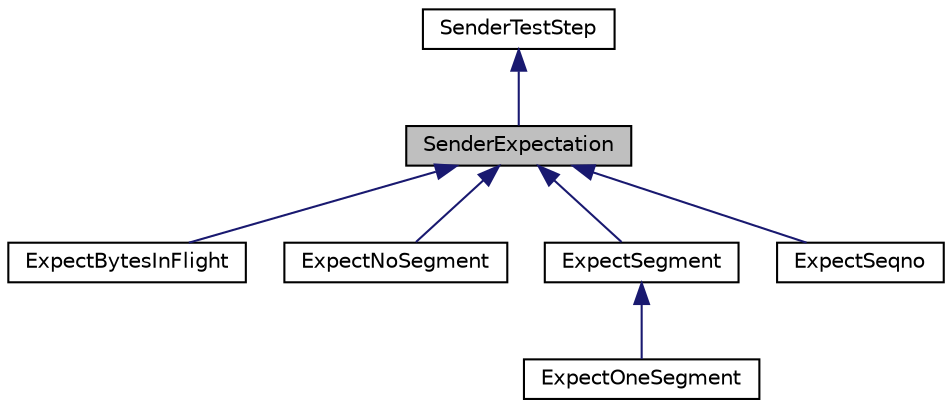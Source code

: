 digraph "SenderExpectation"
{
 // LATEX_PDF_SIZE
  edge [fontname="Helvetica",fontsize="10",labelfontname="Helvetica",labelfontsize="10"];
  node [fontname="Helvetica",fontsize="10",shape=record];
  Node1 [label="SenderExpectation",height=0.2,width=0.4,color="black", fillcolor="grey75", style="filled", fontcolor="black",tooltip=" "];
  Node2 -> Node1 [dir="back",color="midnightblue",fontsize="10",style="solid"];
  Node2 [label="SenderTestStep",height=0.2,width=0.4,color="black", fillcolor="white", style="filled",URL="$structSenderTestStep.html",tooltip=" "];
  Node1 -> Node3 [dir="back",color="midnightblue",fontsize="10",style="solid"];
  Node3 [label="ExpectBytesInFlight",height=0.2,width=0.4,color="black", fillcolor="white", style="filled",URL="$structExpectBytesInFlight.html",tooltip=" "];
  Node1 -> Node4 [dir="back",color="midnightblue",fontsize="10",style="solid"];
  Node4 [label="ExpectNoSegment",height=0.2,width=0.4,color="black", fillcolor="white", style="filled",URL="$structExpectNoSegment.html",tooltip=" "];
  Node1 -> Node5 [dir="back",color="midnightblue",fontsize="10",style="solid"];
  Node5 [label="ExpectSegment",height=0.2,width=0.4,color="black", fillcolor="white", style="filled",URL="$structExpectSegment.html",tooltip=" "];
  Node5 -> Node6 [dir="back",color="midnightblue",fontsize="10",style="solid"];
  Node6 [label="ExpectOneSegment",height=0.2,width=0.4,color="black", fillcolor="white", style="filled",URL="$structExpectOneSegment.html",tooltip=" "];
  Node1 -> Node7 [dir="back",color="midnightblue",fontsize="10",style="solid"];
  Node7 [label="ExpectSeqno",height=0.2,width=0.4,color="black", fillcolor="white", style="filled",URL="$structExpectSeqno.html",tooltip=" "];
}
